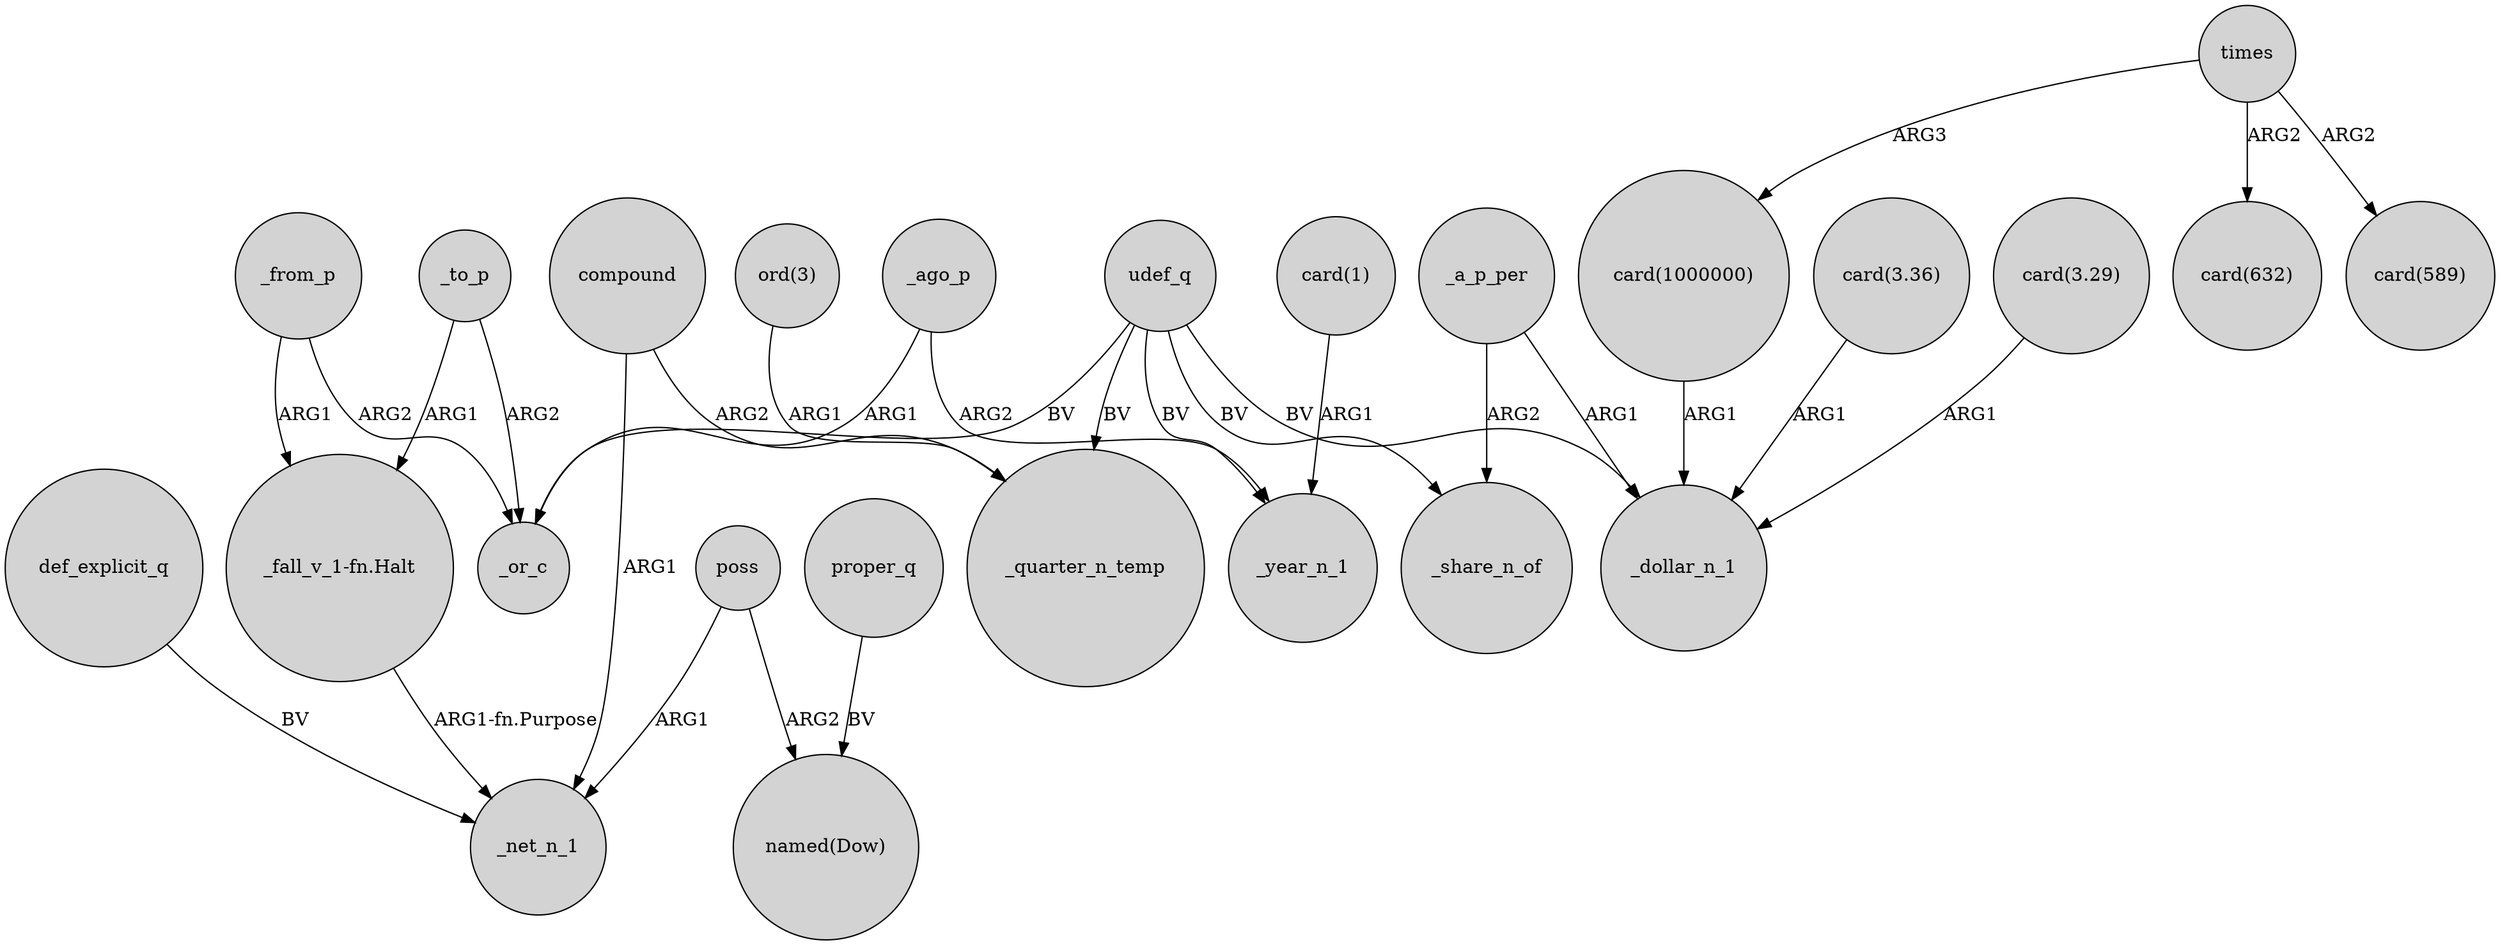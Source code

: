 digraph {
	node [shape=circle style=filled]
	def_explicit_q -> _net_n_1 [label=BV]
	_to_p -> _or_c [label=ARG2]
	"ord(3)" -> _quarter_n_temp [label=ARG1]
	poss -> "named(Dow)" [label=ARG2]
	"card(1)" -> _year_n_1 [label=ARG1]
	times -> "card(1000000)" [label=ARG3]
	udef_q -> _or_c [label=BV]
	"_fall_v_1-fn.Halt" -> _net_n_1 [label="ARG1-fn.Purpose"]
	compound -> _quarter_n_temp [label=ARG2]
	_a_p_per -> _share_n_of [label=ARG2]
	"card(3.36)" -> _dollar_n_1 [label=ARG1]
	udef_q -> _share_n_of [label=BV]
	compound -> _net_n_1 [label=ARG1]
	udef_q -> _dollar_n_1 [label=BV]
	_from_p -> "_fall_v_1-fn.Halt" [label=ARG1]
	"card(1000000)" -> _dollar_n_1 [label=ARG1]
	proper_q -> "named(Dow)" [label=BV]
	_from_p -> _or_c [label=ARG2]
	_a_p_per -> _dollar_n_1 [label=ARG1]
	udef_q -> _quarter_n_temp [label=BV]
	_ago_p -> _year_n_1 [label=ARG2]
	udef_q -> _year_n_1 [label=BV]
	_ago_p -> _or_c [label=ARG1]
	times -> "card(632)" [label=ARG2]
	"card(3.29)" -> _dollar_n_1 [label=ARG1]
	_to_p -> "_fall_v_1-fn.Halt" [label=ARG1]
	times -> "card(589)" [label=ARG2]
	poss -> _net_n_1 [label=ARG1]
}

